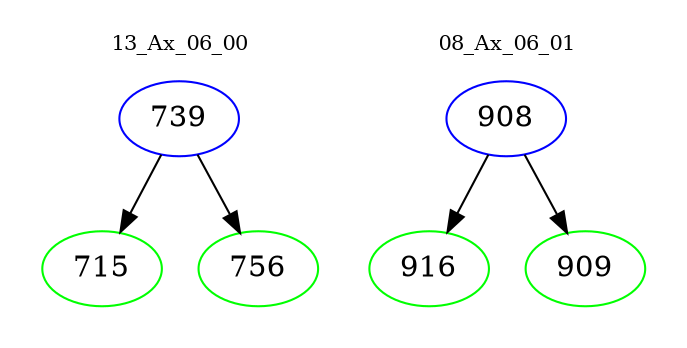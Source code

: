 digraph{
subgraph cluster_0 {
color = white
label = "13_Ax_06_00";
fontsize=10;
T0_739 [label="739", color="blue"]
T0_739 -> T0_715 [color="black"]
T0_715 [label="715", color="green"]
T0_739 -> T0_756 [color="black"]
T0_756 [label="756", color="green"]
}
subgraph cluster_1 {
color = white
label = "08_Ax_06_01";
fontsize=10;
T1_908 [label="908", color="blue"]
T1_908 -> T1_916 [color="black"]
T1_916 [label="916", color="green"]
T1_908 -> T1_909 [color="black"]
T1_909 [label="909", color="green"]
}
}
